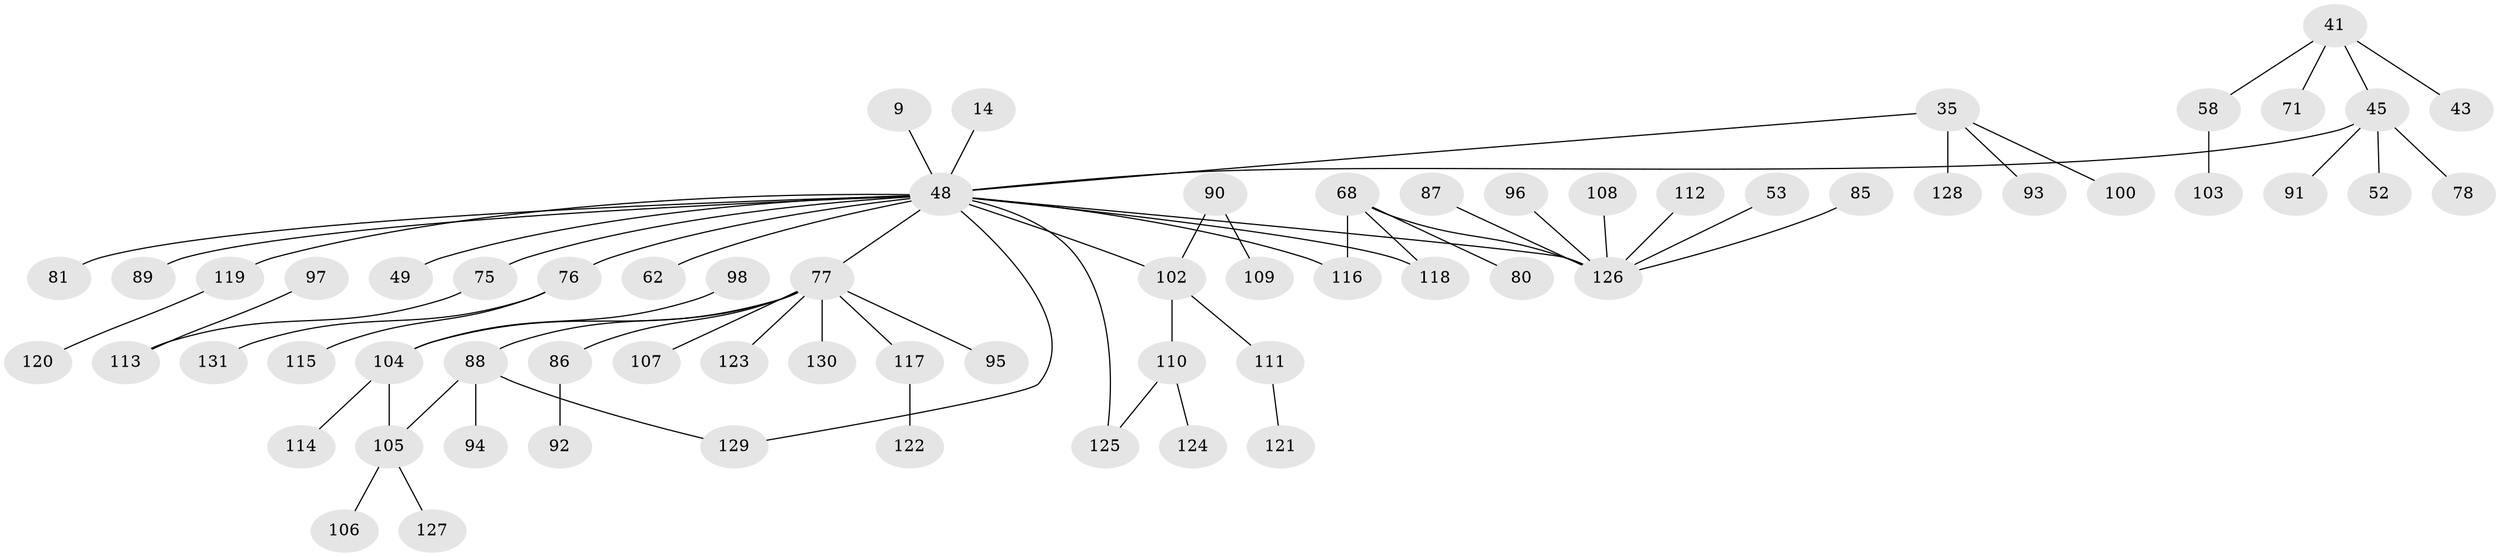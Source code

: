 // original degree distribution, {6: 0.015267175572519083, 3: 0.17557251908396945, 2: 0.2748091603053435, 11: 0.007633587786259542, 1: 0.4198473282442748, 5: 0.007633587786259542, 4: 0.09923664122137404}
// Generated by graph-tools (version 1.1) at 2025/41/03/09/25 04:41:46]
// undirected, 65 vertices, 69 edges
graph export_dot {
graph [start="1"]
  node [color=gray90,style=filled];
  9;
  14;
  35 [super="+32"];
  41;
  43;
  45 [super="+44"];
  48 [super="+7+4"];
  49;
  52;
  53;
  58;
  62;
  68 [super="+36+50+37+51"];
  71;
  75 [super="+20"];
  76 [super="+34+38+55+64"];
  77 [super="+22+66+60"];
  78;
  80;
  81 [super="+28"];
  85;
  86;
  87;
  88 [super="+69+83"];
  89;
  90;
  91;
  92;
  93;
  94;
  95;
  96;
  97;
  98;
  100;
  102 [super="+72+79+82"];
  103;
  104 [super="+57+70+46"];
  105 [super="+99"];
  106;
  107;
  108;
  109;
  110;
  111;
  112;
  113 [super="+56"];
  114;
  115;
  116 [super="+19+61"];
  117;
  118 [super="+5"];
  119;
  120;
  121;
  122;
  123;
  124;
  125 [super="+73"];
  126 [super="+65+67+101+42"];
  127;
  128;
  129;
  130;
  131;
  9 -- 48;
  14 -- 48;
  35 -- 48 [weight=2];
  35 -- 128;
  35 -- 100;
  35 -- 93;
  41 -- 43;
  41 -- 58;
  41 -- 71;
  41 -- 45;
  45 -- 52;
  45 -- 48;
  45 -- 91;
  45 -- 78;
  48 -- 49;
  48 -- 62;
  48 -- 119;
  48 -- 129;
  48 -- 118;
  48 -- 89;
  48 -- 116;
  48 -- 75;
  48 -- 125;
  48 -- 77 [weight=2];
  48 -- 126;
  48 -- 81;
  48 -- 102;
  48 -- 76;
  53 -- 126;
  58 -- 103;
  68 -- 80;
  68 -- 116;
  68 -- 118;
  68 -- 126;
  75 -- 113;
  76 -- 131;
  76 -- 115;
  77 -- 107;
  77 -- 123;
  77 -- 117;
  77 -- 86;
  77 -- 130;
  77 -- 95;
  77 -- 88;
  77 -- 104;
  85 -- 126;
  86 -- 92;
  87 -- 126;
  88 -- 129;
  88 -- 94;
  88 -- 105;
  90 -- 109;
  90 -- 102;
  96 -- 126;
  97 -- 113;
  98 -- 104;
  102 -- 110;
  102 -- 111;
  104 -- 114;
  104 -- 105;
  105 -- 106;
  105 -- 127;
  108 -- 126;
  110 -- 124;
  110 -- 125 [weight=2];
  111 -- 121;
  112 -- 126;
  117 -- 122;
  119 -- 120;
}
